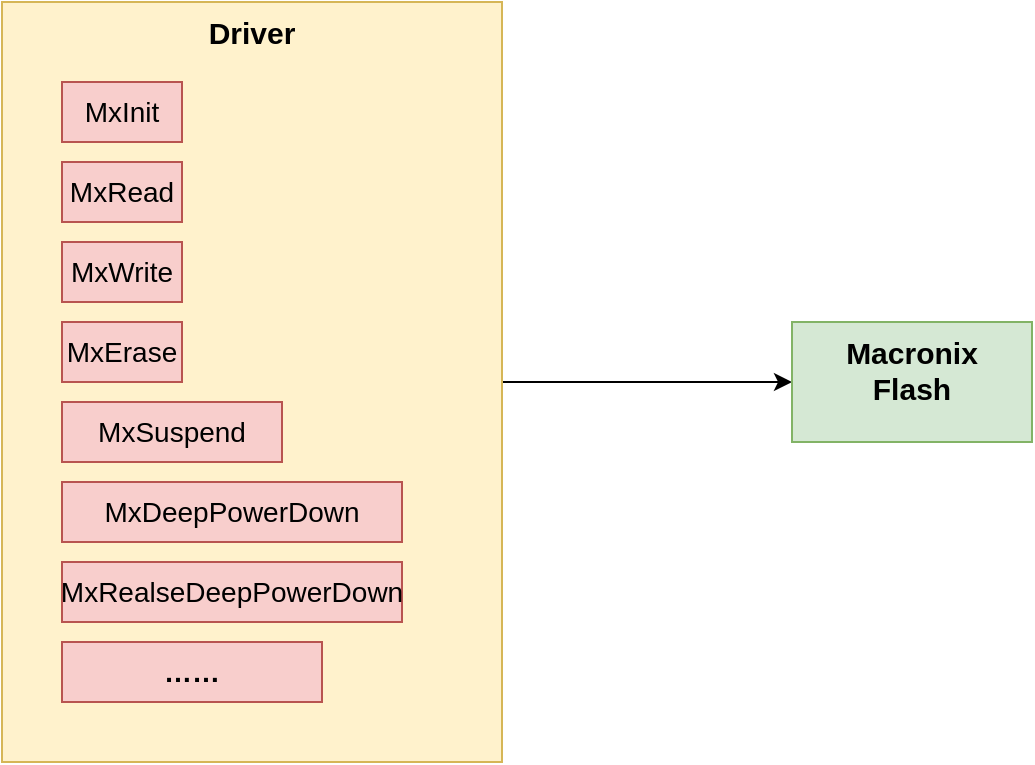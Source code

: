 <mxfile version="24.0.4" type="device">
  <diagram name="第 1 页" id="HAKIwFSAGQVCsQMn-pUv">
    <mxGraphModel dx="1434" dy="836" grid="1" gridSize="10" guides="1" tooltips="1" connect="1" arrows="1" fold="1" page="0" pageScale="1" pageWidth="827" pageHeight="1169" math="0" shadow="0">
      <root>
        <mxCell id="0" />
        <mxCell id="1" parent="0" />
        <mxCell id="TZ9D1kvtmrs5dQd9IPCH-13" value="" style="edgeStyle=orthogonalEdgeStyle;rounded=0;orthogonalLoop=1;jettySize=auto;html=1;" edge="1" parent="1" source="TZ9D1kvtmrs5dQd9IPCH-11" target="TZ9D1kvtmrs5dQd9IPCH-12">
          <mxGeometry relative="1" as="geometry" />
        </mxCell>
        <mxCell id="TZ9D1kvtmrs5dQd9IPCH-11" value="Driver" style="rounded=0;whiteSpace=wrap;html=1;fillColor=#fff2cc;strokeColor=#d6b656;verticalAlign=top;fontSize=15;fontStyle=1" vertex="1" parent="1">
          <mxGeometry x="100" y="290" width="250" height="380" as="geometry" />
        </mxCell>
        <mxCell id="TZ9D1kvtmrs5dQd9IPCH-2" value="MxInit" style="text;html=1;align=center;verticalAlign=middle;whiteSpace=wrap;rounded=0;strokeColor=#b85450;fillColor=#f8cecc;fontSize=14;" vertex="1" parent="1">
          <mxGeometry x="130" y="330" width="60" height="30" as="geometry" />
        </mxCell>
        <mxCell id="TZ9D1kvtmrs5dQd9IPCH-3" value="MxRead" style="text;html=1;align=center;verticalAlign=middle;whiteSpace=wrap;rounded=0;strokeColor=#b85450;fillColor=#f8cecc;fontSize=14;" vertex="1" parent="1">
          <mxGeometry x="130" y="370" width="60" height="30" as="geometry" />
        </mxCell>
        <mxCell id="TZ9D1kvtmrs5dQd9IPCH-4" value="MxWrite" style="text;html=1;align=center;verticalAlign=middle;whiteSpace=wrap;rounded=0;strokeColor=#b85450;fillColor=#f8cecc;fontSize=14;" vertex="1" parent="1">
          <mxGeometry x="130" y="410" width="60" height="30" as="geometry" />
        </mxCell>
        <mxCell id="TZ9D1kvtmrs5dQd9IPCH-5" value="MxErase" style="text;html=1;align=center;verticalAlign=middle;whiteSpace=wrap;rounded=0;strokeColor=#b85450;fillColor=#f8cecc;fontSize=14;" vertex="1" parent="1">
          <mxGeometry x="130" y="450" width="60" height="30" as="geometry" />
        </mxCell>
        <mxCell id="TZ9D1kvtmrs5dQd9IPCH-6" value="MxSuspend" style="text;html=1;align=center;verticalAlign=middle;whiteSpace=wrap;rounded=0;strokeColor=#b85450;fillColor=#f8cecc;fontSize=14;" vertex="1" parent="1">
          <mxGeometry x="130" y="490" width="110" height="30" as="geometry" />
        </mxCell>
        <mxCell id="TZ9D1kvtmrs5dQd9IPCH-7" value="MxDeepPowerDown" style="text;html=1;align=center;verticalAlign=middle;whiteSpace=wrap;rounded=0;strokeColor=#b85450;fillColor=#f8cecc;fontSize=14;" vertex="1" parent="1">
          <mxGeometry x="130" y="530" width="170" height="30" as="geometry" />
        </mxCell>
        <mxCell id="TZ9D1kvtmrs5dQd9IPCH-9" value="MxRealseDeepPowerDown" style="text;html=1;align=center;verticalAlign=middle;whiteSpace=wrap;rounded=0;strokeColor=#b85450;fillColor=#f8cecc;fontSize=14;" vertex="1" parent="1">
          <mxGeometry x="130" y="570" width="170" height="30" as="geometry" />
        </mxCell>
        <mxCell id="TZ9D1kvtmrs5dQd9IPCH-10" value="……" style="text;html=1;align=center;verticalAlign=middle;whiteSpace=wrap;rounded=0;strokeColor=#b85450;fillColor=#f8cecc;fontSize=14;fontStyle=1" vertex="1" parent="1">
          <mxGeometry x="130" y="610" width="130" height="30" as="geometry" />
        </mxCell>
        <mxCell id="TZ9D1kvtmrs5dQd9IPCH-12" value="Macronix&lt;div&gt;Flash&lt;/div&gt;" style="whiteSpace=wrap;html=1;fontSize=15;verticalAlign=top;fillColor=#d5e8d4;strokeColor=#82b366;rounded=0;fontStyle=1;" vertex="1" parent="1">
          <mxGeometry x="495" y="450" width="120" height="60" as="geometry" />
        </mxCell>
      </root>
    </mxGraphModel>
  </diagram>
</mxfile>
